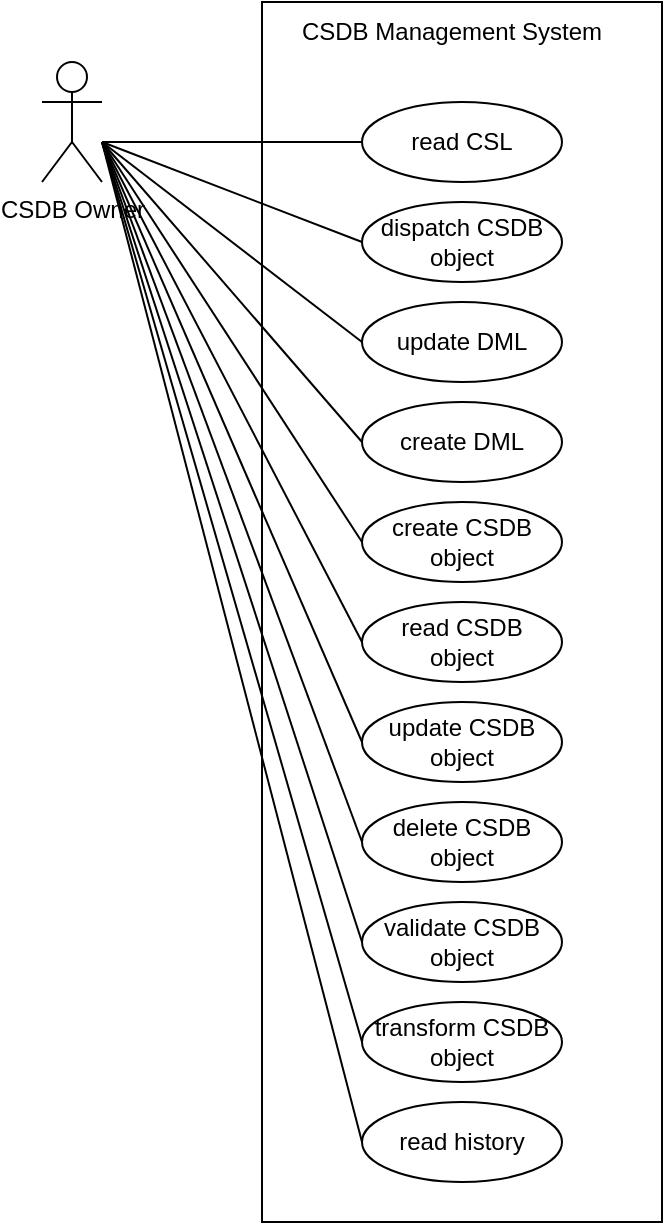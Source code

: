 <mxfile version="24.7.12">
  <diagram name="Page-1" id="LGBf5EIptGF2PWYKHaFn">
    <mxGraphModel dx="1318" dy="581" grid="1" gridSize="10" guides="1" tooltips="1" connect="1" arrows="1" fold="1" page="1" pageScale="1" pageWidth="850" pageHeight="1100" math="0" shadow="0">
      <root>
        <mxCell id="0" />
        <mxCell id="1" parent="0" />
        <mxCell id="TcJgX00ToUQK2Z2K120z-43" value="" style="rounded=0;whiteSpace=wrap;html=1;fillColor=none;movable=1;resizable=1;rotatable=1;deletable=1;editable=1;locked=0;connectable=1;" vertex="1" parent="1">
          <mxGeometry x="220" y="20" width="200" height="610" as="geometry" />
        </mxCell>
        <mxCell id="TcJgX00ToUQK2Z2K120z-37" value="CSDB Owner" style="shape=umlActor;verticalLabelPosition=bottom;verticalAlign=top;html=1;" vertex="1" parent="1">
          <mxGeometry x="110" y="50" width="30" height="60" as="geometry" />
        </mxCell>
        <mxCell id="TcJgX00ToUQK2Z2K120z-85" value="create CSDB object" style="ellipse;whiteSpace=wrap;html=1;" vertex="1" parent="1">
          <mxGeometry x="270" y="270" width="100" height="40" as="geometry" />
        </mxCell>
        <mxCell id="TcJgX00ToUQK2Z2K120z-46" value="CSDB Management System" style="text;html=1;align=center;verticalAlign=middle;whiteSpace=wrap;rounded=0;movable=1;resizable=1;rotatable=1;deletable=1;editable=1;locked=0;connectable=1;" vertex="1" parent="1">
          <mxGeometry x="230" y="20" width="170" height="30" as="geometry" />
        </mxCell>
        <mxCell id="TcJgX00ToUQK2Z2K120z-87" value="read CSDB &lt;br&gt;object" style="ellipse;whiteSpace=wrap;html=1;" vertex="1" parent="1">
          <mxGeometry x="270" y="320" width="100" height="40" as="geometry" />
        </mxCell>
        <mxCell id="TcJgX00ToUQK2Z2K120z-88" value="update CSDB object" style="ellipse;whiteSpace=wrap;html=1;" vertex="1" parent="1">
          <mxGeometry x="270" y="370" width="100" height="40" as="geometry" />
        </mxCell>
        <mxCell id="TcJgX00ToUQK2Z2K120z-90" value="delete CSDB &lt;br&gt;object" style="ellipse;whiteSpace=wrap;html=1;" vertex="1" parent="1">
          <mxGeometry x="270" y="420" width="100" height="40" as="geometry" />
        </mxCell>
        <mxCell id="TcJgX00ToUQK2Z2K120z-91" value="validate CSDB &lt;br&gt;object" style="ellipse;whiteSpace=wrap;html=1;" vertex="1" parent="1">
          <mxGeometry x="270" y="470" width="100" height="40" as="geometry" />
        </mxCell>
        <mxCell id="TcJgX00ToUQK2Z2K120z-92" value="transform CSDB &lt;br&gt;object" style="ellipse;whiteSpace=wrap;html=1;" vertex="1" parent="1">
          <mxGeometry x="270" y="520" width="100" height="40" as="geometry" />
        </mxCell>
        <mxCell id="TcJgX00ToUQK2Z2K120z-126" value="" style="endArrow=none;html=1;rounded=0;elbow=vertical;entryX=0;entryY=0.5;entryDx=0;entryDy=0;" edge="1" parent="1" target="TcJgX00ToUQK2Z2K120z-87">
          <mxGeometry width="50" height="50" relative="1" as="geometry">
            <mxPoint x="140" y="90" as="sourcePoint" />
            <mxPoint x="250" y="150" as="targetPoint" />
          </mxGeometry>
        </mxCell>
        <mxCell id="TcJgX00ToUQK2Z2K120z-127" value="" style="endArrow=none;html=1;rounded=0;elbow=vertical;entryX=0;entryY=0.5;entryDx=0;entryDy=0;" edge="1" parent="1" target="TcJgX00ToUQK2Z2K120z-88">
          <mxGeometry width="50" height="50" relative="1" as="geometry">
            <mxPoint x="140" y="90" as="sourcePoint" />
            <mxPoint x="255" y="210" as="targetPoint" />
          </mxGeometry>
        </mxCell>
        <mxCell id="TcJgX00ToUQK2Z2K120z-130" value="" style="endArrow=none;html=1;rounded=0;elbow=vertical;entryX=0;entryY=0.5;entryDx=0;entryDy=0;" edge="1" parent="1" target="TcJgX00ToUQK2Z2K120z-90">
          <mxGeometry width="50" height="50" relative="1" as="geometry">
            <mxPoint x="140" y="90" as="sourcePoint" />
            <mxPoint x="260" y="270" as="targetPoint" />
          </mxGeometry>
        </mxCell>
        <mxCell id="TcJgX00ToUQK2Z2K120z-131" value="" style="endArrow=none;html=1;rounded=0;elbow=vertical;entryX=0;entryY=0.5;entryDx=0;entryDy=0;" edge="1" parent="1" target="TcJgX00ToUQK2Z2K120z-91">
          <mxGeometry width="50" height="50" relative="1" as="geometry">
            <mxPoint x="140" y="90" as="sourcePoint" />
            <mxPoint x="260" y="290" as="targetPoint" />
          </mxGeometry>
        </mxCell>
        <mxCell id="TcJgX00ToUQK2Z2K120z-132" value="" style="endArrow=none;html=1;rounded=0;elbow=vertical;entryX=0;entryY=0.5;entryDx=0;entryDy=0;" edge="1" parent="1" target="TcJgX00ToUQK2Z2K120z-92">
          <mxGeometry width="50" height="50" relative="1" as="geometry">
            <mxPoint x="140" y="90" as="sourcePoint" />
            <mxPoint x="260" y="390" as="targetPoint" />
          </mxGeometry>
        </mxCell>
        <mxCell id="TcJgX00ToUQK2Z2K120z-140" value="" style="endArrow=none;html=1;rounded=0;elbow=vertical;entryX=0;entryY=0.5;entryDx=0;entryDy=0;" edge="1" parent="1" target="TcJgX00ToUQK2Z2K120z-85">
          <mxGeometry width="50" height="50" relative="1" as="geometry">
            <mxPoint x="140" y="90" as="sourcePoint" />
            <mxPoint x="270" y="150" as="targetPoint" />
          </mxGeometry>
        </mxCell>
        <mxCell id="TcJgX00ToUQK2Z2K120z-145" style="edgeStyle=none;rounded=0;orthogonalLoop=1;jettySize=auto;html=1;elbow=vertical;exitX=0;exitY=0.5;exitDx=0;exitDy=0;endArrow=none;endFill=0;" edge="1" parent="1" source="TcJgX00ToUQK2Z2K120z-144">
          <mxGeometry relative="1" as="geometry">
            <mxPoint x="140" y="90" as="targetPoint" />
          </mxGeometry>
        </mxCell>
        <mxCell id="TcJgX00ToUQK2Z2K120z-144" value="read history" style="ellipse;whiteSpace=wrap;html=1;" vertex="1" parent="1">
          <mxGeometry x="270" y="570" width="100" height="40" as="geometry" />
        </mxCell>
        <mxCell id="TcJgX00ToUQK2Z2K120z-152" value="create DML" style="ellipse;whiteSpace=wrap;html=1;" vertex="1" parent="1">
          <mxGeometry x="270" y="220" width="100" height="40" as="geometry" />
        </mxCell>
        <mxCell id="TcJgX00ToUQK2Z2K120z-154" value="" style="endArrow=none;html=1;rounded=0;elbow=vertical;entryX=0;entryY=0.5;entryDx=0;entryDy=0;" edge="1" parent="1" target="TcJgX00ToUQK2Z2K120z-152">
          <mxGeometry width="50" height="50" relative="1" as="geometry">
            <mxPoint x="140" y="90" as="sourcePoint" />
            <mxPoint x="280" y="100" as="targetPoint" />
          </mxGeometry>
        </mxCell>
        <mxCell id="TcJgX00ToUQK2Z2K120z-156" value="update DML" style="ellipse;whiteSpace=wrap;html=1;" vertex="1" parent="1">
          <mxGeometry x="270" y="170" width="100" height="40" as="geometry" />
        </mxCell>
        <mxCell id="TcJgX00ToUQK2Z2K120z-163" value="" style="endArrow=none;html=1;rounded=0;elbow=vertical;entryX=0;entryY=0.5;entryDx=0;entryDy=0;" edge="1" parent="1" target="TcJgX00ToUQK2Z2K120z-156">
          <mxGeometry width="50" height="50" relative="1" as="geometry">
            <mxPoint x="140" y="90" as="sourcePoint" />
            <mxPoint x="290" y="230" as="targetPoint" />
          </mxGeometry>
        </mxCell>
        <mxCell id="TcJgX00ToUQK2Z2K120z-164" value="dispatch CSDB object" style="ellipse;whiteSpace=wrap;html=1;" vertex="1" parent="1">
          <mxGeometry x="270" y="120" width="100" height="40" as="geometry" />
        </mxCell>
        <mxCell id="TcJgX00ToUQK2Z2K120z-167" value="" style="endArrow=none;html=1;rounded=0;elbow=vertical;entryX=0;entryY=0.5;entryDx=0;entryDy=0;" edge="1" parent="1" target="TcJgX00ToUQK2Z2K120z-164">
          <mxGeometry width="50" height="50" relative="1" as="geometry">
            <mxPoint x="140" y="90" as="sourcePoint" />
            <mxPoint x="290" y="180" as="targetPoint" />
          </mxGeometry>
        </mxCell>
        <mxCell id="TcJgX00ToUQK2Z2K120z-168" value="read CSL" style="ellipse;whiteSpace=wrap;html=1;" vertex="1" parent="1">
          <mxGeometry x="270" y="70" width="100" height="40" as="geometry" />
        </mxCell>
        <mxCell id="TcJgX00ToUQK2Z2K120z-170" value="" style="endArrow=none;html=1;rounded=0;elbow=vertical;entryX=0;entryY=0.5;entryDx=0;entryDy=0;" edge="1" parent="1" target="TcJgX00ToUQK2Z2K120z-168">
          <mxGeometry width="50" height="50" relative="1" as="geometry">
            <mxPoint x="140" y="90" as="sourcePoint" />
            <mxPoint x="290" y="200" as="targetPoint" />
          </mxGeometry>
        </mxCell>
      </root>
    </mxGraphModel>
  </diagram>
</mxfile>
